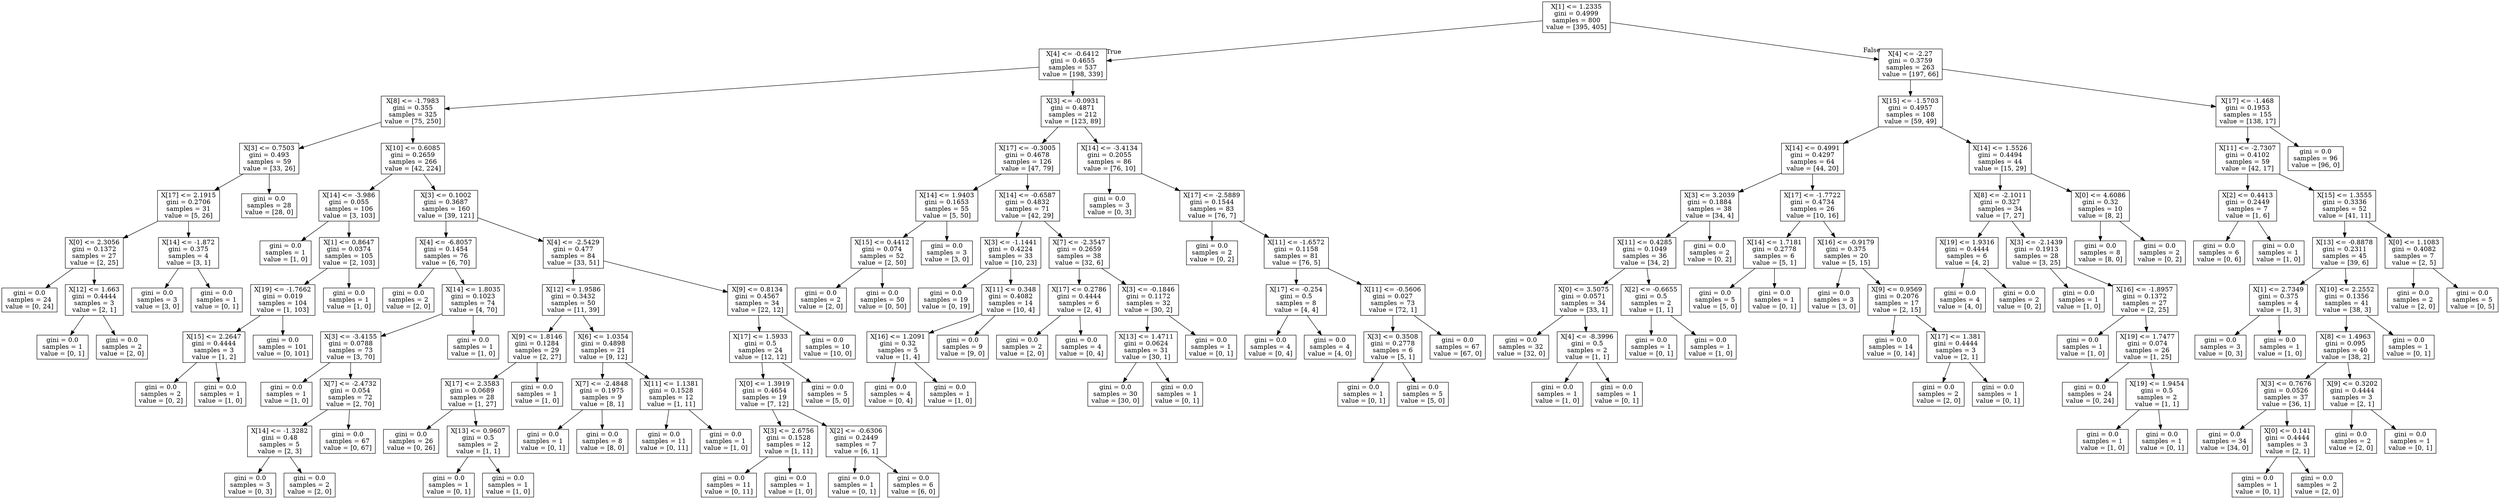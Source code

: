 digraph Tree {
node [shape=box] ;
0 [label="X[1] <= 1.2335\ngini = 0.4999\nsamples = 800\nvalue = [395, 405]"] ;
1 [label="X[4] <= -0.6412\ngini = 0.4655\nsamples = 537\nvalue = [198, 339]"] ;
0 -> 1 [labeldistance=2.5, labelangle=45, headlabel="True"] ;
2 [label="X[8] <= -1.7983\ngini = 0.355\nsamples = 325\nvalue = [75, 250]"] ;
1 -> 2 ;
3 [label="X[3] <= 0.7503\ngini = 0.493\nsamples = 59\nvalue = [33, 26]"] ;
2 -> 3 ;
4 [label="X[17] <= 2.1915\ngini = 0.2706\nsamples = 31\nvalue = [5, 26]"] ;
3 -> 4 ;
5 [label="X[0] <= 2.3056\ngini = 0.1372\nsamples = 27\nvalue = [2, 25]"] ;
4 -> 5 ;
6 [label="gini = 0.0\nsamples = 24\nvalue = [0, 24]"] ;
5 -> 6 ;
7 [label="X[12] <= 1.663\ngini = 0.4444\nsamples = 3\nvalue = [2, 1]"] ;
5 -> 7 ;
8 [label="gini = 0.0\nsamples = 1\nvalue = [0, 1]"] ;
7 -> 8 ;
9 [label="gini = 0.0\nsamples = 2\nvalue = [2, 0]"] ;
7 -> 9 ;
10 [label="X[14] <= -1.872\ngini = 0.375\nsamples = 4\nvalue = [3, 1]"] ;
4 -> 10 ;
11 [label="gini = 0.0\nsamples = 3\nvalue = [3, 0]"] ;
10 -> 11 ;
12 [label="gini = 0.0\nsamples = 1\nvalue = [0, 1]"] ;
10 -> 12 ;
13 [label="gini = 0.0\nsamples = 28\nvalue = [28, 0]"] ;
3 -> 13 ;
14 [label="X[10] <= 0.6085\ngini = 0.2659\nsamples = 266\nvalue = [42, 224]"] ;
2 -> 14 ;
15 [label="X[14] <= -3.986\ngini = 0.055\nsamples = 106\nvalue = [3, 103]"] ;
14 -> 15 ;
16 [label="gini = 0.0\nsamples = 1\nvalue = [1, 0]"] ;
15 -> 16 ;
17 [label="X[1] <= 0.8647\ngini = 0.0374\nsamples = 105\nvalue = [2, 103]"] ;
15 -> 17 ;
18 [label="X[19] <= -1.7662\ngini = 0.019\nsamples = 104\nvalue = [1, 103]"] ;
17 -> 18 ;
19 [label="X[15] <= 2.2647\ngini = 0.4444\nsamples = 3\nvalue = [1, 2]"] ;
18 -> 19 ;
20 [label="gini = 0.0\nsamples = 2\nvalue = [0, 2]"] ;
19 -> 20 ;
21 [label="gini = 0.0\nsamples = 1\nvalue = [1, 0]"] ;
19 -> 21 ;
22 [label="gini = 0.0\nsamples = 101\nvalue = [0, 101]"] ;
18 -> 22 ;
23 [label="gini = 0.0\nsamples = 1\nvalue = [1, 0]"] ;
17 -> 23 ;
24 [label="X[3] <= 0.1002\ngini = 0.3687\nsamples = 160\nvalue = [39, 121]"] ;
14 -> 24 ;
25 [label="X[4] <= -6.8057\ngini = 0.1454\nsamples = 76\nvalue = [6, 70]"] ;
24 -> 25 ;
26 [label="gini = 0.0\nsamples = 2\nvalue = [2, 0]"] ;
25 -> 26 ;
27 [label="X[14] <= 1.8035\ngini = 0.1023\nsamples = 74\nvalue = [4, 70]"] ;
25 -> 27 ;
28 [label="X[3] <= -3.4155\ngini = 0.0788\nsamples = 73\nvalue = [3, 70]"] ;
27 -> 28 ;
29 [label="gini = 0.0\nsamples = 1\nvalue = [1, 0]"] ;
28 -> 29 ;
30 [label="X[7] <= -2.4732\ngini = 0.054\nsamples = 72\nvalue = [2, 70]"] ;
28 -> 30 ;
31 [label="X[14] <= -1.3282\ngini = 0.48\nsamples = 5\nvalue = [2, 3]"] ;
30 -> 31 ;
32 [label="gini = 0.0\nsamples = 3\nvalue = [0, 3]"] ;
31 -> 32 ;
33 [label="gini = 0.0\nsamples = 2\nvalue = [2, 0]"] ;
31 -> 33 ;
34 [label="gini = 0.0\nsamples = 67\nvalue = [0, 67]"] ;
30 -> 34 ;
35 [label="gini = 0.0\nsamples = 1\nvalue = [1, 0]"] ;
27 -> 35 ;
36 [label="X[4] <= -2.5429\ngini = 0.477\nsamples = 84\nvalue = [33, 51]"] ;
24 -> 36 ;
37 [label="X[12] <= 1.9586\ngini = 0.3432\nsamples = 50\nvalue = [11, 39]"] ;
36 -> 37 ;
38 [label="X[9] <= 1.8146\ngini = 0.1284\nsamples = 29\nvalue = [2, 27]"] ;
37 -> 38 ;
39 [label="X[17] <= 2.3583\ngini = 0.0689\nsamples = 28\nvalue = [1, 27]"] ;
38 -> 39 ;
40 [label="gini = 0.0\nsamples = 26\nvalue = [0, 26]"] ;
39 -> 40 ;
41 [label="X[13] <= 0.9607\ngini = 0.5\nsamples = 2\nvalue = [1, 1]"] ;
39 -> 41 ;
42 [label="gini = 0.0\nsamples = 1\nvalue = [0, 1]"] ;
41 -> 42 ;
43 [label="gini = 0.0\nsamples = 1\nvalue = [1, 0]"] ;
41 -> 43 ;
44 [label="gini = 0.0\nsamples = 1\nvalue = [1, 0]"] ;
38 -> 44 ;
45 [label="X[6] <= 1.0354\ngini = 0.4898\nsamples = 21\nvalue = [9, 12]"] ;
37 -> 45 ;
46 [label="X[7] <= -2.4848\ngini = 0.1975\nsamples = 9\nvalue = [8, 1]"] ;
45 -> 46 ;
47 [label="gini = 0.0\nsamples = 1\nvalue = [0, 1]"] ;
46 -> 47 ;
48 [label="gini = 0.0\nsamples = 8\nvalue = [8, 0]"] ;
46 -> 48 ;
49 [label="X[11] <= 1.1381\ngini = 0.1528\nsamples = 12\nvalue = [1, 11]"] ;
45 -> 49 ;
50 [label="gini = 0.0\nsamples = 11\nvalue = [0, 11]"] ;
49 -> 50 ;
51 [label="gini = 0.0\nsamples = 1\nvalue = [1, 0]"] ;
49 -> 51 ;
52 [label="X[9] <= 0.8134\ngini = 0.4567\nsamples = 34\nvalue = [22, 12]"] ;
36 -> 52 ;
53 [label="X[17] <= 1.5933\ngini = 0.5\nsamples = 24\nvalue = [12, 12]"] ;
52 -> 53 ;
54 [label="X[0] <= 1.3919\ngini = 0.4654\nsamples = 19\nvalue = [7, 12]"] ;
53 -> 54 ;
55 [label="X[3] <= 2.6756\ngini = 0.1528\nsamples = 12\nvalue = [1, 11]"] ;
54 -> 55 ;
56 [label="gini = 0.0\nsamples = 11\nvalue = [0, 11]"] ;
55 -> 56 ;
57 [label="gini = 0.0\nsamples = 1\nvalue = [1, 0]"] ;
55 -> 57 ;
58 [label="X[2] <= -0.6306\ngini = 0.2449\nsamples = 7\nvalue = [6, 1]"] ;
54 -> 58 ;
59 [label="gini = 0.0\nsamples = 1\nvalue = [0, 1]"] ;
58 -> 59 ;
60 [label="gini = 0.0\nsamples = 6\nvalue = [6, 0]"] ;
58 -> 60 ;
61 [label="gini = 0.0\nsamples = 5\nvalue = [5, 0]"] ;
53 -> 61 ;
62 [label="gini = 0.0\nsamples = 10\nvalue = [10, 0]"] ;
52 -> 62 ;
63 [label="X[3] <= -0.0931\ngini = 0.4871\nsamples = 212\nvalue = [123, 89]"] ;
1 -> 63 ;
64 [label="X[17] <= -0.3005\ngini = 0.4678\nsamples = 126\nvalue = [47, 79]"] ;
63 -> 64 ;
65 [label="X[14] <= 1.9403\ngini = 0.1653\nsamples = 55\nvalue = [5, 50]"] ;
64 -> 65 ;
66 [label="X[15] <= 0.4412\ngini = 0.074\nsamples = 52\nvalue = [2, 50]"] ;
65 -> 66 ;
67 [label="gini = 0.0\nsamples = 2\nvalue = [2, 0]"] ;
66 -> 67 ;
68 [label="gini = 0.0\nsamples = 50\nvalue = [0, 50]"] ;
66 -> 68 ;
69 [label="gini = 0.0\nsamples = 3\nvalue = [3, 0]"] ;
65 -> 69 ;
70 [label="X[14] <= -0.6587\ngini = 0.4832\nsamples = 71\nvalue = [42, 29]"] ;
64 -> 70 ;
71 [label="X[3] <= -1.1441\ngini = 0.4224\nsamples = 33\nvalue = [10, 23]"] ;
70 -> 71 ;
72 [label="gini = 0.0\nsamples = 19\nvalue = [0, 19]"] ;
71 -> 72 ;
73 [label="X[11] <= 0.348\ngini = 0.4082\nsamples = 14\nvalue = [10, 4]"] ;
71 -> 73 ;
74 [label="X[16] <= 1.2091\ngini = 0.32\nsamples = 5\nvalue = [1, 4]"] ;
73 -> 74 ;
75 [label="gini = 0.0\nsamples = 4\nvalue = [0, 4]"] ;
74 -> 75 ;
76 [label="gini = 0.0\nsamples = 1\nvalue = [1, 0]"] ;
74 -> 76 ;
77 [label="gini = 0.0\nsamples = 9\nvalue = [9, 0]"] ;
73 -> 77 ;
78 [label="X[7] <= -2.3547\ngini = 0.2659\nsamples = 38\nvalue = [32, 6]"] ;
70 -> 78 ;
79 [label="X[17] <= 0.2786\ngini = 0.4444\nsamples = 6\nvalue = [2, 4]"] ;
78 -> 79 ;
80 [label="gini = 0.0\nsamples = 2\nvalue = [2, 0]"] ;
79 -> 80 ;
81 [label="gini = 0.0\nsamples = 4\nvalue = [0, 4]"] ;
79 -> 81 ;
82 [label="X[3] <= -0.1846\ngini = 0.1172\nsamples = 32\nvalue = [30, 2]"] ;
78 -> 82 ;
83 [label="X[13] <= 1.4711\ngini = 0.0624\nsamples = 31\nvalue = [30, 1]"] ;
82 -> 83 ;
84 [label="gini = 0.0\nsamples = 30\nvalue = [30, 0]"] ;
83 -> 84 ;
85 [label="gini = 0.0\nsamples = 1\nvalue = [0, 1]"] ;
83 -> 85 ;
86 [label="gini = 0.0\nsamples = 1\nvalue = [0, 1]"] ;
82 -> 86 ;
87 [label="X[14] <= -3.4134\ngini = 0.2055\nsamples = 86\nvalue = [76, 10]"] ;
63 -> 87 ;
88 [label="gini = 0.0\nsamples = 3\nvalue = [0, 3]"] ;
87 -> 88 ;
89 [label="X[17] <= -2.5889\ngini = 0.1544\nsamples = 83\nvalue = [76, 7]"] ;
87 -> 89 ;
90 [label="gini = 0.0\nsamples = 2\nvalue = [0, 2]"] ;
89 -> 90 ;
91 [label="X[11] <= -1.6572\ngini = 0.1158\nsamples = 81\nvalue = [76, 5]"] ;
89 -> 91 ;
92 [label="X[17] <= -0.254\ngini = 0.5\nsamples = 8\nvalue = [4, 4]"] ;
91 -> 92 ;
93 [label="gini = 0.0\nsamples = 4\nvalue = [0, 4]"] ;
92 -> 93 ;
94 [label="gini = 0.0\nsamples = 4\nvalue = [4, 0]"] ;
92 -> 94 ;
95 [label="X[11] <= -0.5606\ngini = 0.027\nsamples = 73\nvalue = [72, 1]"] ;
91 -> 95 ;
96 [label="X[3] <= 0.3508\ngini = 0.2778\nsamples = 6\nvalue = [5, 1]"] ;
95 -> 96 ;
97 [label="gini = 0.0\nsamples = 1\nvalue = [0, 1]"] ;
96 -> 97 ;
98 [label="gini = 0.0\nsamples = 5\nvalue = [5, 0]"] ;
96 -> 98 ;
99 [label="gini = 0.0\nsamples = 67\nvalue = [67, 0]"] ;
95 -> 99 ;
100 [label="X[4] <= -2.27\ngini = 0.3759\nsamples = 263\nvalue = [197, 66]"] ;
0 -> 100 [labeldistance=2.5, labelangle=-45, headlabel="False"] ;
101 [label="X[15] <= -1.5703\ngini = 0.4957\nsamples = 108\nvalue = [59, 49]"] ;
100 -> 101 ;
102 [label="X[14] <= 0.4991\ngini = 0.4297\nsamples = 64\nvalue = [44, 20]"] ;
101 -> 102 ;
103 [label="X[3] <= 3.2039\ngini = 0.1884\nsamples = 38\nvalue = [34, 4]"] ;
102 -> 103 ;
104 [label="X[11] <= 0.4285\ngini = 0.1049\nsamples = 36\nvalue = [34, 2]"] ;
103 -> 104 ;
105 [label="X[0] <= 3.5075\ngini = 0.0571\nsamples = 34\nvalue = [33, 1]"] ;
104 -> 105 ;
106 [label="gini = 0.0\nsamples = 32\nvalue = [32, 0]"] ;
105 -> 106 ;
107 [label="X[4] <= -8.3996\ngini = 0.5\nsamples = 2\nvalue = [1, 1]"] ;
105 -> 107 ;
108 [label="gini = 0.0\nsamples = 1\nvalue = [1, 0]"] ;
107 -> 108 ;
109 [label="gini = 0.0\nsamples = 1\nvalue = [0, 1]"] ;
107 -> 109 ;
110 [label="X[2] <= -0.6655\ngini = 0.5\nsamples = 2\nvalue = [1, 1]"] ;
104 -> 110 ;
111 [label="gini = 0.0\nsamples = 1\nvalue = [0, 1]"] ;
110 -> 111 ;
112 [label="gini = 0.0\nsamples = 1\nvalue = [1, 0]"] ;
110 -> 112 ;
113 [label="gini = 0.0\nsamples = 2\nvalue = [0, 2]"] ;
103 -> 113 ;
114 [label="X[17] <= -1.7722\ngini = 0.4734\nsamples = 26\nvalue = [10, 16]"] ;
102 -> 114 ;
115 [label="X[14] <= 1.7181\ngini = 0.2778\nsamples = 6\nvalue = [5, 1]"] ;
114 -> 115 ;
116 [label="gini = 0.0\nsamples = 5\nvalue = [5, 0]"] ;
115 -> 116 ;
117 [label="gini = 0.0\nsamples = 1\nvalue = [0, 1]"] ;
115 -> 117 ;
118 [label="X[16] <= -0.9179\ngini = 0.375\nsamples = 20\nvalue = [5, 15]"] ;
114 -> 118 ;
119 [label="gini = 0.0\nsamples = 3\nvalue = [3, 0]"] ;
118 -> 119 ;
120 [label="X[9] <= 0.9569\ngini = 0.2076\nsamples = 17\nvalue = [2, 15]"] ;
118 -> 120 ;
121 [label="gini = 0.0\nsamples = 14\nvalue = [0, 14]"] ;
120 -> 121 ;
122 [label="X[17] <= 1.381\ngini = 0.4444\nsamples = 3\nvalue = [2, 1]"] ;
120 -> 122 ;
123 [label="gini = 0.0\nsamples = 2\nvalue = [2, 0]"] ;
122 -> 123 ;
124 [label="gini = 0.0\nsamples = 1\nvalue = [0, 1]"] ;
122 -> 124 ;
125 [label="X[14] <= 1.5526\ngini = 0.4494\nsamples = 44\nvalue = [15, 29]"] ;
101 -> 125 ;
126 [label="X[8] <= -2.1011\ngini = 0.327\nsamples = 34\nvalue = [7, 27]"] ;
125 -> 126 ;
127 [label="X[19] <= 1.9316\ngini = 0.4444\nsamples = 6\nvalue = [4, 2]"] ;
126 -> 127 ;
128 [label="gini = 0.0\nsamples = 4\nvalue = [4, 0]"] ;
127 -> 128 ;
129 [label="gini = 0.0\nsamples = 2\nvalue = [0, 2]"] ;
127 -> 129 ;
130 [label="X[3] <= -2.1439\ngini = 0.1913\nsamples = 28\nvalue = [3, 25]"] ;
126 -> 130 ;
131 [label="gini = 0.0\nsamples = 1\nvalue = [1, 0]"] ;
130 -> 131 ;
132 [label="X[16] <= -1.8957\ngini = 0.1372\nsamples = 27\nvalue = [2, 25]"] ;
130 -> 132 ;
133 [label="gini = 0.0\nsamples = 1\nvalue = [1, 0]"] ;
132 -> 133 ;
134 [label="X[19] <= 1.7477\ngini = 0.074\nsamples = 26\nvalue = [1, 25]"] ;
132 -> 134 ;
135 [label="gini = 0.0\nsamples = 24\nvalue = [0, 24]"] ;
134 -> 135 ;
136 [label="X[19] <= 1.9454\ngini = 0.5\nsamples = 2\nvalue = [1, 1]"] ;
134 -> 136 ;
137 [label="gini = 0.0\nsamples = 1\nvalue = [1, 0]"] ;
136 -> 137 ;
138 [label="gini = 0.0\nsamples = 1\nvalue = [0, 1]"] ;
136 -> 138 ;
139 [label="X[0] <= 4.6086\ngini = 0.32\nsamples = 10\nvalue = [8, 2]"] ;
125 -> 139 ;
140 [label="gini = 0.0\nsamples = 8\nvalue = [8, 0]"] ;
139 -> 140 ;
141 [label="gini = 0.0\nsamples = 2\nvalue = [0, 2]"] ;
139 -> 141 ;
142 [label="X[17] <= -1.468\ngini = 0.1953\nsamples = 155\nvalue = [138, 17]"] ;
100 -> 142 ;
143 [label="X[11] <= -2.7307\ngini = 0.4102\nsamples = 59\nvalue = [42, 17]"] ;
142 -> 143 ;
144 [label="X[2] <= 0.4413\ngini = 0.2449\nsamples = 7\nvalue = [1, 6]"] ;
143 -> 144 ;
145 [label="gini = 0.0\nsamples = 6\nvalue = [0, 6]"] ;
144 -> 145 ;
146 [label="gini = 0.0\nsamples = 1\nvalue = [1, 0]"] ;
144 -> 146 ;
147 [label="X[15] <= 1.3555\ngini = 0.3336\nsamples = 52\nvalue = [41, 11]"] ;
143 -> 147 ;
148 [label="X[13] <= -0.8878\ngini = 0.2311\nsamples = 45\nvalue = [39, 6]"] ;
147 -> 148 ;
149 [label="X[1] <= 2.7349\ngini = 0.375\nsamples = 4\nvalue = [1, 3]"] ;
148 -> 149 ;
150 [label="gini = 0.0\nsamples = 3\nvalue = [0, 3]"] ;
149 -> 150 ;
151 [label="gini = 0.0\nsamples = 1\nvalue = [1, 0]"] ;
149 -> 151 ;
152 [label="X[10] <= 2.2552\ngini = 0.1356\nsamples = 41\nvalue = [38, 3]"] ;
148 -> 152 ;
153 [label="X[8] <= 1.4963\ngini = 0.095\nsamples = 40\nvalue = [38, 2]"] ;
152 -> 153 ;
154 [label="X[3] <= 0.7676\ngini = 0.0526\nsamples = 37\nvalue = [36, 1]"] ;
153 -> 154 ;
155 [label="gini = 0.0\nsamples = 34\nvalue = [34, 0]"] ;
154 -> 155 ;
156 [label="X[0] <= 0.141\ngini = 0.4444\nsamples = 3\nvalue = [2, 1]"] ;
154 -> 156 ;
157 [label="gini = 0.0\nsamples = 1\nvalue = [0, 1]"] ;
156 -> 157 ;
158 [label="gini = 0.0\nsamples = 2\nvalue = [2, 0]"] ;
156 -> 158 ;
159 [label="X[9] <= 0.3202\ngini = 0.4444\nsamples = 3\nvalue = [2, 1]"] ;
153 -> 159 ;
160 [label="gini = 0.0\nsamples = 2\nvalue = [2, 0]"] ;
159 -> 160 ;
161 [label="gini = 0.0\nsamples = 1\nvalue = [0, 1]"] ;
159 -> 161 ;
162 [label="gini = 0.0\nsamples = 1\nvalue = [0, 1]"] ;
152 -> 162 ;
163 [label="X[0] <= 1.1083\ngini = 0.4082\nsamples = 7\nvalue = [2, 5]"] ;
147 -> 163 ;
164 [label="gini = 0.0\nsamples = 2\nvalue = [2, 0]"] ;
163 -> 164 ;
165 [label="gini = 0.0\nsamples = 5\nvalue = [0, 5]"] ;
163 -> 165 ;
166 [label="gini = 0.0\nsamples = 96\nvalue = [96, 0]"] ;
142 -> 166 ;
}